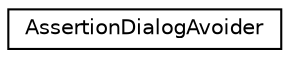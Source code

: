 digraph "Graphical Class Hierarchy"
{
  edge [fontname="Helvetica",fontsize="10",labelfontname="Helvetica",labelfontsize="10"];
  node [fontname="Helvetica",fontsize="10",shape=record];
  rankdir="LR";
  Node0 [label="AssertionDialogAvoider",height=0.2,width=0.4,color="black", fillcolor="white", style="filled",URL="$struct_assertion_dialog_avoider.html"];
}

